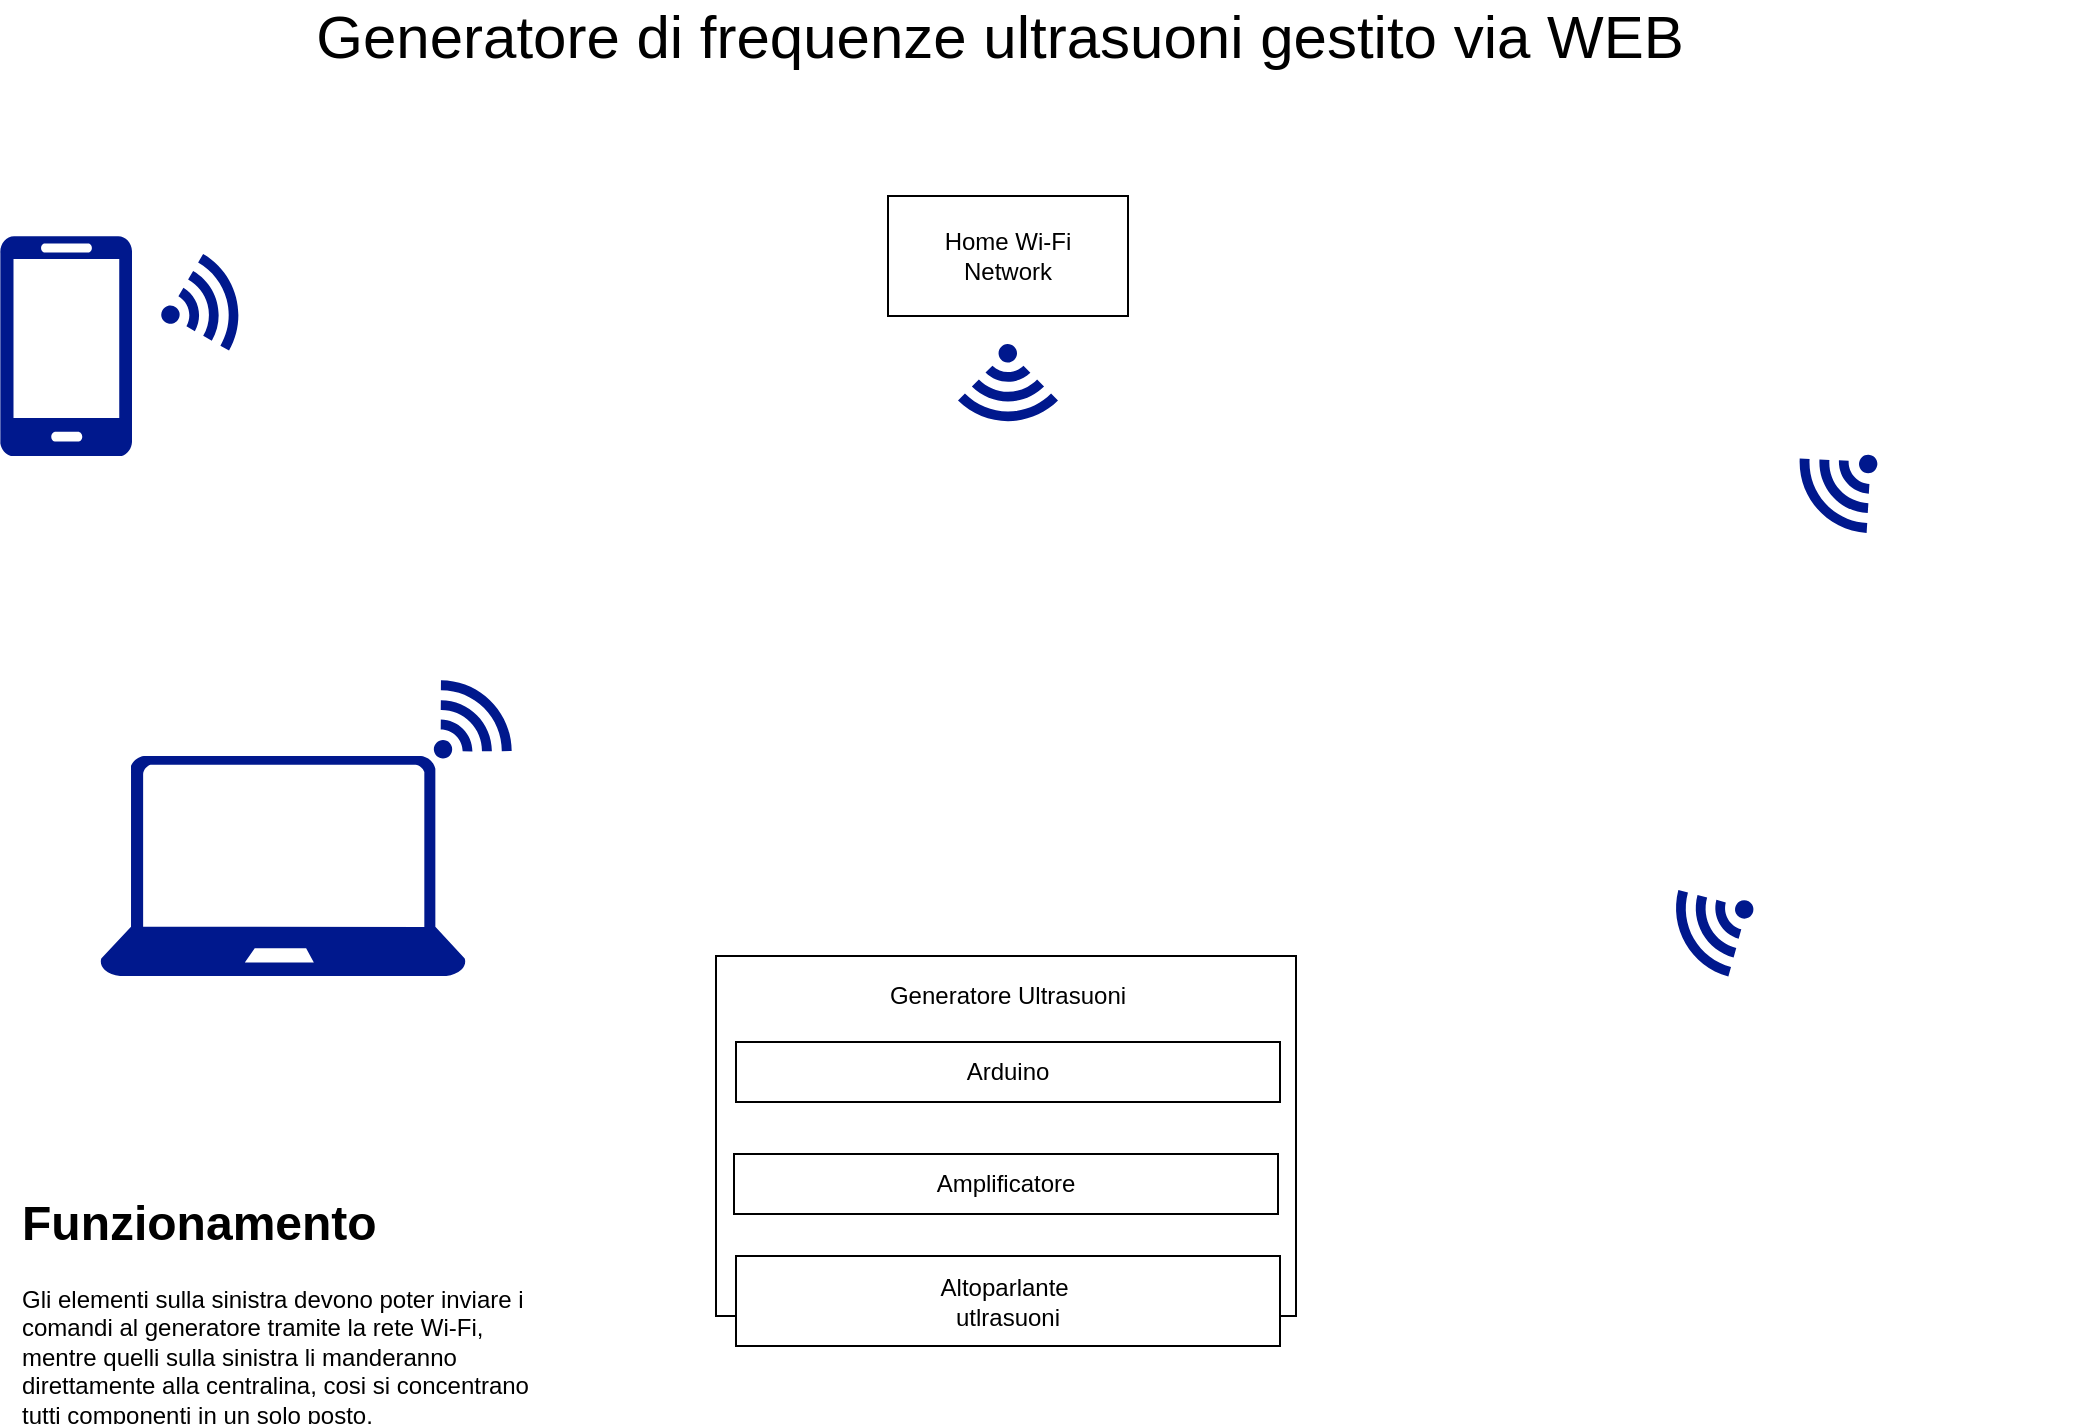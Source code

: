 <mxfile pages="1" version="11.2.5" type="github"><diagram id="w6VglJsisrG8Exp2lU7_" name="Page-1"><mxGraphModel dx="1564" dy="946" grid="1" gridSize="10" guides="1" tooltips="1" connect="1" arrows="1" fold="1" page="1" pageScale="1" pageWidth="1169" pageHeight="827" math="0" shadow="0"><root><mxCell id="0"/><mxCell id="1" parent="0"/><mxCell id="NMmTUx4IR6S9TUO22mVp-1" value="Home Wi-Fi &lt;br&gt;Network" style="rounded=0;whiteSpace=wrap;html=1;" vertex="1" parent="1"><mxGeometry x="524" y="140" width="120" height="60" as="geometry"/></mxCell><mxCell id="NMmTUx4IR6S9TUO22mVp-2" value="&lt;div&gt;&lt;br&gt;&lt;/div&gt;" style="rounded=0;whiteSpace=wrap;html=1;align=center;" vertex="1" parent="1"><mxGeometry x="438" y="520" width="290" height="180" as="geometry"/></mxCell><mxCell id="NMmTUx4IR6S9TUO22mVp-3" value="Arduino" style="rounded=0;whiteSpace=wrap;html=1;" vertex="1" parent="1"><mxGeometry x="448" y="563" width="272" height="30" as="geometry"/></mxCell><mxCell id="NMmTUx4IR6S9TUO22mVp-4" value="Amplificatore" style="rounded=0;whiteSpace=wrap;html=1;" vertex="1" parent="1"><mxGeometry x="447" y="619" width="272" height="30" as="geometry"/></mxCell><mxCell id="NMmTUx4IR6S9TUO22mVp-5" value="Altoparlante&amp;nbsp;&lt;br&gt;utlrasuoni" style="rounded=0;whiteSpace=wrap;html=1;" vertex="1" parent="1"><mxGeometry x="448" y="670" width="272" height="45" as="geometry"/></mxCell><mxCell id="NMmTUx4IR6S9TUO22mVp-6" value="Generatore Ultrasuoni" style="text;html=1;strokeColor=none;fillColor=none;align=center;verticalAlign=middle;whiteSpace=wrap;rounded=0;" vertex="1" parent="1"><mxGeometry x="519" y="530" width="130" height="20" as="geometry"/></mxCell><mxCell id="NMmTUx4IR6S9TUO22mVp-7" value="" style="aspect=fixed;pointerEvents=1;shadow=0;dashed=0;html=1;strokeColor=none;labelPosition=center;verticalLabelPosition=bottom;verticalAlign=top;align=center;shape=mxgraph.azure.mobile;fillColor=#00188D;fontFamily=Helvetica;fontSize=12;fontColor=#000000;" vertex="1" parent="1"><mxGeometry x="80" y="160" width="66" height="110" as="geometry"/></mxCell><mxCell id="NMmTUx4IR6S9TUO22mVp-8" value="" style="aspect=fixed;pointerEvents=1;shadow=0;dashed=0;html=1;strokeColor=none;labelPosition=center;verticalLabelPosition=bottom;verticalAlign=top;align=center;shape=mxgraph.azure.laptop;fillColor=#00188D;" vertex="1" parent="1"><mxGeometry x="130" y="420" width="183" height="110" as="geometry"/></mxCell><mxCell id="NMmTUx4IR6S9TUO22mVp-9" value="" style="aspect=fixed;pointerEvents=1;shadow=0;dashed=0;html=1;strokeColor=none;labelPosition=center;verticalLabelPosition=bottom;verticalAlign=top;align=center;shape=mxgraph.mscae.enterprise.wireless_connection;fillColor=#00188D;rotation=-15;" vertex="1" parent="1"><mxGeometry x="160" y="170" width="42" height="50" as="geometry"/></mxCell><mxCell id="NMmTUx4IR6S9TUO22mVp-10" value="" style="aspect=fixed;pointerEvents=1;shadow=0;dashed=0;html=1;strokeColor=none;labelPosition=center;verticalLabelPosition=bottom;verticalAlign=top;align=center;shape=mxgraph.mscae.enterprise.wireless_connection;fillColor=#00188D;rotation=-45;" vertex="1" parent="1"><mxGeometry x="292" y="380" width="42" height="50" as="geometry"/></mxCell><mxCell id="NMmTUx4IR6S9TUO22mVp-11" value="" style="aspect=fixed;pointerEvents=1;shadow=0;dashed=0;html=1;strokeColor=none;labelPosition=center;verticalLabelPosition=bottom;verticalAlign=top;align=center;shape=mxgraph.mscae.enterprise.wireless_connection;fillColor=#00188D;rotation=90;" vertex="1" parent="1"><mxGeometry x="563" y="210" width="42" height="50" as="geometry"/></mxCell><mxCell id="NMmTUx4IR6S9TUO22mVp-12" value="" style="shape=image;html=1;verticalAlign=top;verticalLabelPosition=bottom;labelBackgroundColor=#ffffff;imageAspect=0;aspect=fixed;image=https://cdn0.iconfinder.com/data/icons/electronics-line-style/64/Remote-128.png" vertex="1" parent="1"><mxGeometry x="994" y="146" width="126" height="126" as="geometry"/></mxCell><mxCell id="NMmTUx4IR6S9TUO22mVp-13" value="" style="shape=image;html=1;verticalAlign=top;verticalLabelPosition=bottom;labelBackgroundColor=#ffffff;imageAspect=0;aspect=fixed;image=https://cdn4.iconfinder.com/data/icons/essential-app-1/16/mic-microphone-record-speak-128.png;fontFamily=Helvetica;fontSize=12;fontColor=#000000;align=center;strokeColor=#000000;fillColor=#ffffff;" vertex="1" parent="1"><mxGeometry x="959" y="411" width="128" height="128" as="geometry"/></mxCell><mxCell id="NMmTUx4IR6S9TUO22mVp-14" value="" style="aspect=fixed;pointerEvents=1;shadow=0;dashed=0;html=1;strokeColor=none;labelPosition=center;verticalLabelPosition=bottom;verticalAlign=top;align=center;shape=mxgraph.mscae.enterprise.wireless_connection;fillColor=#00188D;rotation=138;" vertex="1" parent="1"><mxGeometry x="981" y="260" width="42" height="50" as="geometry"/></mxCell><mxCell id="NMmTUx4IR6S9TUO22mVp-15" value="" style="aspect=fixed;pointerEvents=1;shadow=0;dashed=0;html=1;strokeColor=none;labelPosition=center;verticalLabelPosition=bottom;verticalAlign=top;align=center;shape=mxgraph.mscae.enterprise.wireless_connection;fillColor=#00188D;rotation=150;" vertex="1" parent="1"><mxGeometry x="917" y="480" width="42" height="50" as="geometry"/></mxCell><mxCell id="NMmTUx4IR6S9TUO22mVp-16" value="&lt;font style=&quot;font-size: 30px&quot;&gt;Generatore di frequenze ultrasuoni gestito via WEB&lt;/font&gt;" style="text;html=1;strokeColor=none;fillColor=none;align=center;verticalAlign=middle;whiteSpace=wrap;rounded=0;" vertex="1" parent="1"><mxGeometry x="160" y="50" width="840" height="20" as="geometry"/></mxCell><mxCell id="NMmTUx4IR6S9TUO22mVp-18" value="&lt;h1&gt;Funzionamento&lt;/h1&gt;&lt;p&gt;Gli elementi sulla sinistra devono poter inviare i comandi al generatore tramite la rete Wi-Fi, mentre quelli sulla sinistra li manderanno direttamente alla centralina, cosi si concentrano tutti componenti in un solo posto.&lt;/p&gt;" style="text;html=1;strokeColor=none;fillColor=none;spacing=5;spacingTop=-20;whiteSpace=wrap;overflow=hidden;rounded=0;" vertex="1" parent="1"><mxGeometry x="86" y="634" width="264" height="120" as="geometry"/></mxCell></root></mxGraphModel></diagram></mxfile>